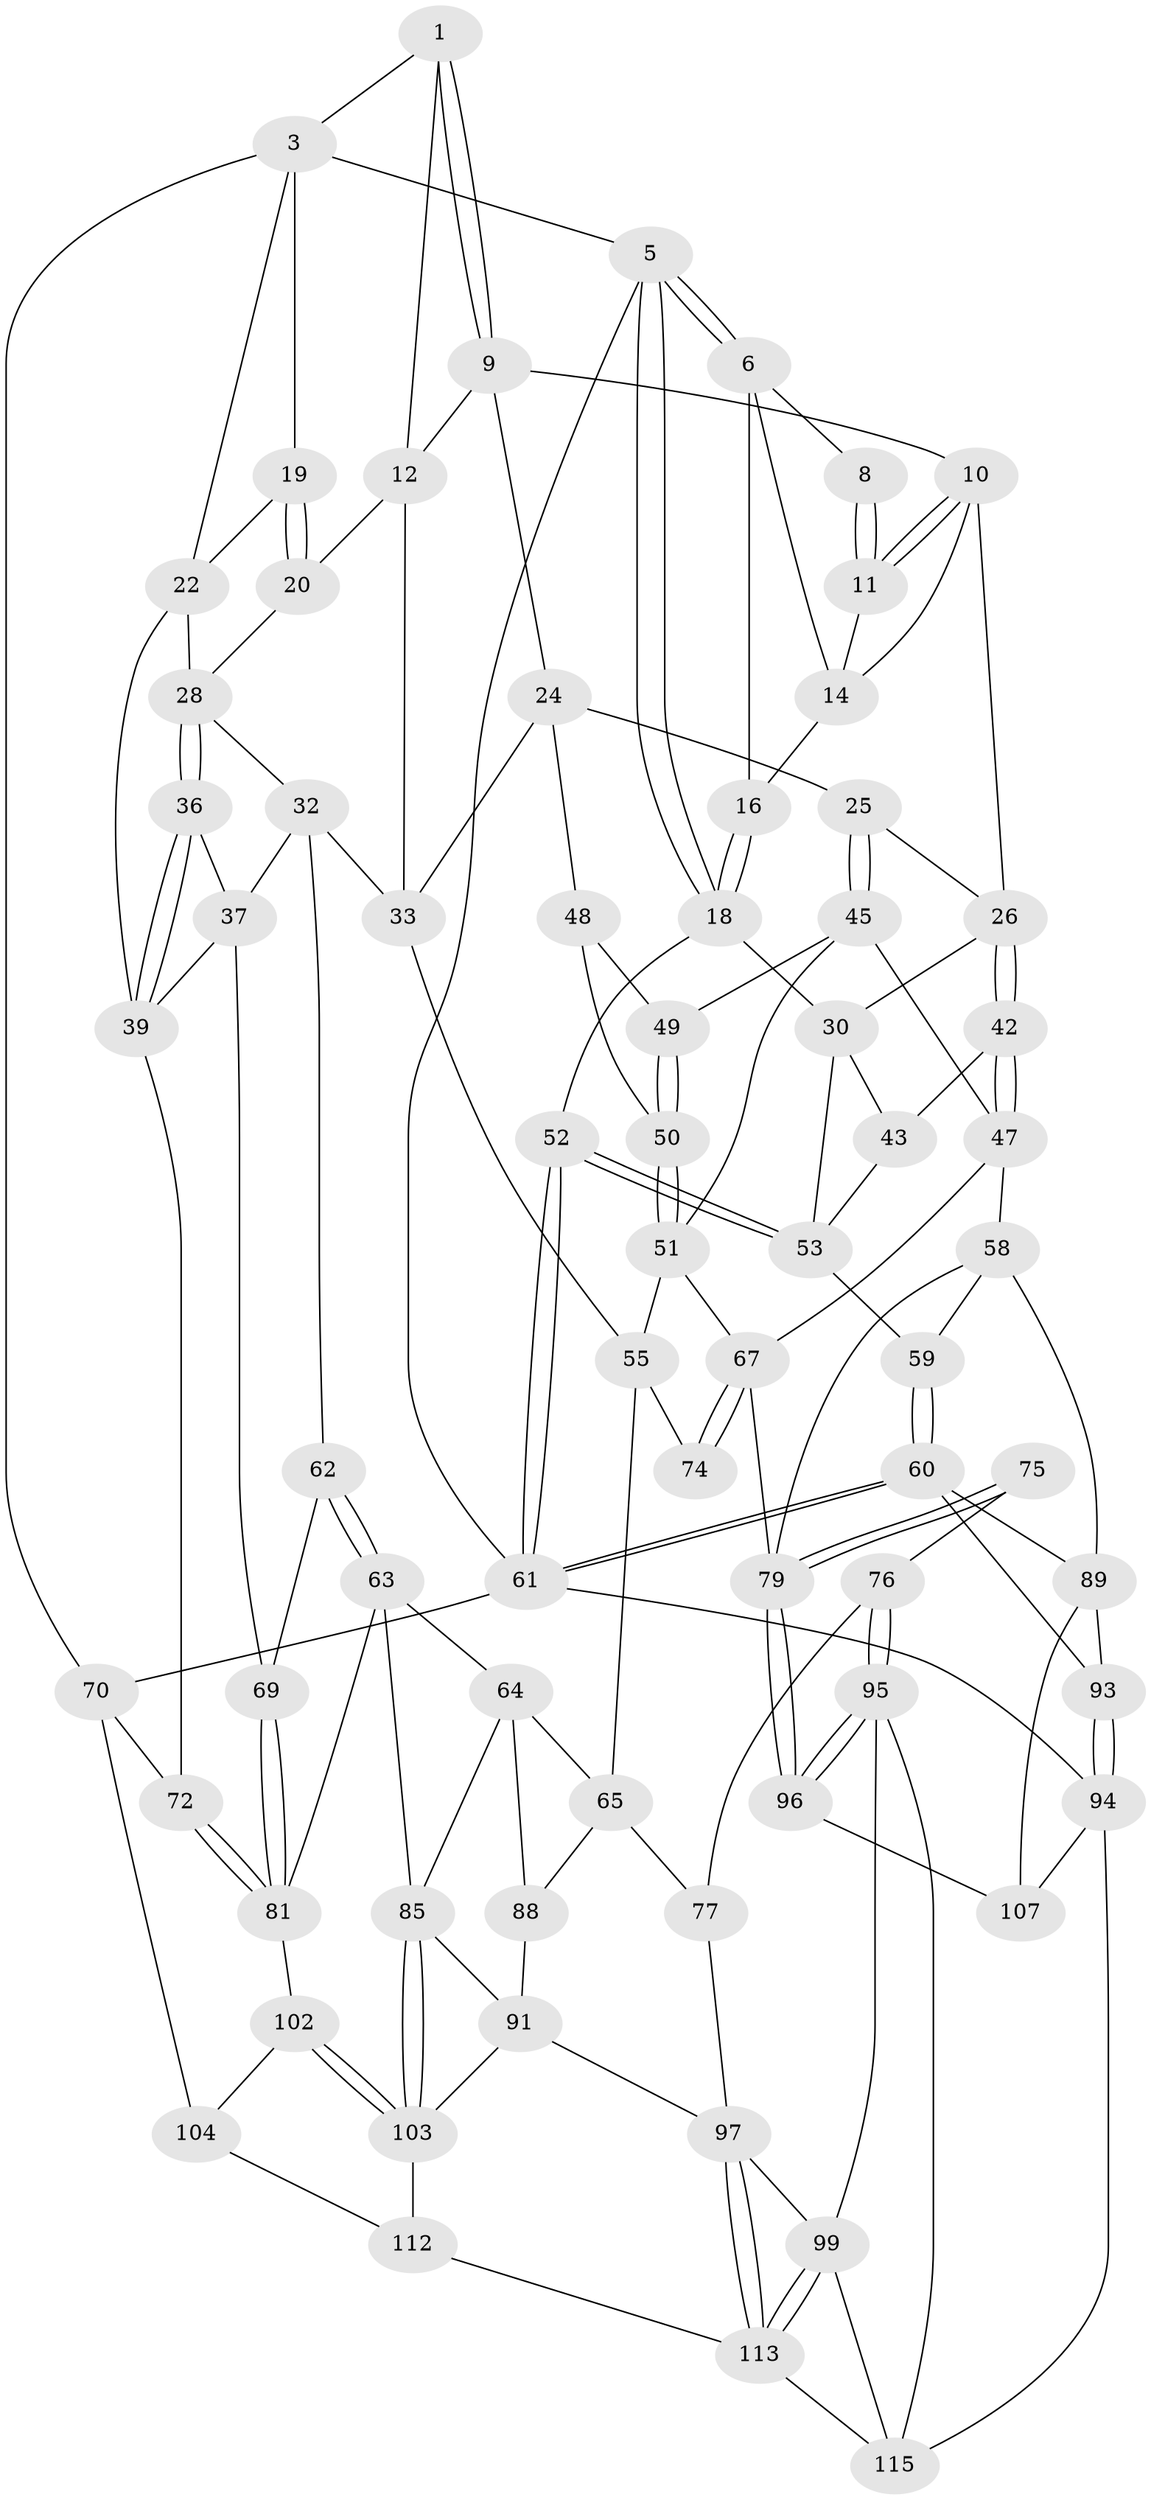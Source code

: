// Generated by graph-tools (version 1.1) at 2025/24/03/03/25 07:24:31]
// undirected, 71 vertices, 158 edges
graph export_dot {
graph [start="1"]
  node [color=gray90,style=filled];
  1 [pos="+0.47374968013899926+0",super="+2"];
  3 [pos="+1+0",super="+4"];
  5 [pos="+0+0"];
  6 [pos="+0+0",super="+7"];
  8 [pos="+0.322010480270763+0"];
  9 [pos="+0.3676061229268692+0.12241563008412093",super="+13"];
  10 [pos="+0.28761656139665587+0.12156285562941847",super="+17"];
  11 [pos="+0.27582229611521963+0.08157233670797051"];
  12 [pos="+0.5797547829492402+0.1647223454702345",super="+21"];
  14 [pos="+0.13747878811003697+0.0005370833002026775",super="+15"];
  16 [pos="+0.09613152968261347+0.1349620329824214"];
  18 [pos="+0+0.06173796321433431",super="+31"];
  19 [pos="+0.7835645290449268+0.08180740008000971"];
  20 [pos="+0.7115866092143879+0.14702495063356164"];
  22 [pos="+1+0.23841296742190973",super="+23"];
  24 [pos="+0.36932694044281855+0.2861502080184998",super="+35"];
  25 [pos="+0.2298416577374374+0.3025802468409084"];
  26 [pos="+0.18105631720390455+0.27346145245184716",super="+27"];
  28 [pos="+0.8153010560089634+0.2692857297968528",super="+29"];
  30 [pos="+0.160534975359937+0.2746157072061742",super="+44"];
  32 [pos="+0.6595874073142852+0.41018484398753347",super="+38"];
  33 [pos="+0.5605343218189651+0.3760718394610677",super="+34"];
  36 [pos="+0.8493193271014899+0.33840012932621666"];
  37 [pos="+0.8421701060478431+0.3499647202930624",super="+41"];
  39 [pos="+1+0.2760160858955321",super="+40"];
  42 [pos="+0.15783297394333168+0.45810686563246217"];
  43 [pos="+0.1423195874502258+0.4588830962091605"];
  45 [pos="+0.2336361934835726+0.31170751464171703",super="+46"];
  47 [pos="+0.18611963367879178+0.49192204365752756",super="+57"];
  48 [pos="+0.38356560960531383+0.4093440618040401"];
  49 [pos="+0.2797783142426595+0.3531210597560664"];
  50 [pos="+0.33750892295682894+0.43678074599525746"];
  51 [pos="+0.29240074061866506+0.5164985904831949",super="+56"];
  52 [pos="+0+0.3325709000703471"];
  53 [pos="+0.07898733102612321+0.4313943104978649",super="+54"];
  55 [pos="+0.4957931093891461+0.4897987869366867",super="+66"];
  58 [pos="+0.01906557781995384+0.6276741124140924",super="+84"];
  59 [pos="+0.013591308475695254+0.627663092709339"];
  60 [pos="+0+0.6381666730417724",super="+90"];
  61 [pos="+0+0.6204011201511814",super="+73"];
  62 [pos="+0.7996776853143668+0.594621441830487"];
  63 [pos="+0.7887072683309899+0.6095102585951369",super="+83"];
  64 [pos="+0.7426003895392713+0.6324275702393153",super="+87"];
  65 [pos="+0.5869490959316536+0.6736898274275814",super="+78"];
  67 [pos="+0.3014771181811495+0.6360406923111825",super="+68"];
  69 [pos="+0.8588229983051161+0.5900796629500545"];
  70 [pos="+1+1",super="+71"];
  72 [pos="+1+0.6617626894663545"];
  74 [pos="+0.43626343578901905+0.6480995238702628"];
  75 [pos="+0.44529772802831014+0.6847615397475678"];
  76 [pos="+0.5403123147486512+0.7494907870829431"];
  77 [pos="+0.5558914046601207+0.7463431376865121"];
  79 [pos="+0.32615681189129436+0.815765169783485",super="+80"];
  81 [pos="+0.9104472594092555+0.7908720815352143",super="+82"];
  85 [pos="+0.7689890764193512+0.8307599956593021",super="+86"];
  88 [pos="+0.6853146771040709+0.796467290814113"];
  89 [pos="+0.10793609519880007+0.8162900056449987",super="+105"];
  91 [pos="+0.6577228431550928+0.9222588942359116",super="+92"];
  93 [pos="+0.012881308740903796+0.9619286463620367"];
  94 [pos="+0+1",super="+110"];
  95 [pos="+0.3311646063736473+0.8236406763048509",super="+101"];
  96 [pos="+0.32938634222322255+0.8231975608338408",super="+106"];
  97 [pos="+0.5898612292835628+0.8693516625975121",super="+98"];
  99 [pos="+0.51264763173677+0.8979122891772285",super="+100"];
  102 [pos="+0.8890635344534159+0.8505580506288999"];
  103 [pos="+0.8092033743622359+0.8868331985619954",super="+108"];
  104 [pos="+0.9024433315114578+0.8604836225424399",super="+111"];
  107 [pos="+0.1269252485878596+0.8516409028602526",super="+109"];
  112 [pos="+0.7721555328941838+1"];
  113 [pos="+0.5446653049007785+0.973149257451635",super="+114"];
  115 [pos="+0.5085654141533251+1",super="+116"];
  1 -- 9;
  1 -- 9;
  1 -- 3;
  1 -- 12;
  3 -- 19;
  3 -- 5;
  3 -- 70;
  3 -- 22;
  5 -- 6;
  5 -- 6;
  5 -- 18;
  5 -- 18;
  5 -- 61;
  6 -- 16;
  6 -- 8;
  6 -- 14;
  8 -- 11;
  8 -- 11;
  9 -- 10;
  9 -- 24;
  9 -- 12;
  10 -- 11;
  10 -- 11;
  10 -- 26;
  10 -- 14;
  11 -- 14;
  12 -- 33;
  12 -- 20;
  14 -- 16;
  16 -- 18;
  16 -- 18;
  18 -- 52;
  18 -- 30;
  19 -- 20;
  19 -- 20;
  19 -- 22;
  20 -- 28;
  22 -- 39;
  22 -- 28;
  24 -- 25;
  24 -- 48;
  24 -- 33;
  25 -- 26;
  25 -- 45;
  25 -- 45;
  26 -- 42;
  26 -- 42;
  26 -- 30;
  28 -- 36;
  28 -- 36;
  28 -- 32;
  30 -- 43;
  30 -- 53;
  32 -- 33;
  32 -- 37;
  32 -- 62;
  33 -- 55;
  36 -- 37;
  36 -- 39;
  36 -- 39;
  37 -- 69;
  37 -- 39;
  39 -- 72;
  42 -- 43;
  42 -- 47;
  42 -- 47;
  43 -- 53;
  45 -- 49;
  45 -- 51;
  45 -- 47;
  47 -- 58;
  47 -- 67;
  48 -- 49;
  48 -- 50;
  49 -- 50;
  49 -- 50;
  50 -- 51;
  50 -- 51;
  51 -- 67;
  51 -- 55;
  52 -- 53;
  52 -- 53;
  52 -- 61;
  52 -- 61;
  53 -- 59;
  55 -- 65;
  55 -- 74;
  58 -- 59;
  58 -- 89;
  58 -- 79;
  59 -- 60;
  59 -- 60;
  60 -- 61;
  60 -- 61;
  60 -- 89;
  60 -- 93;
  61 -- 94;
  61 -- 70;
  62 -- 63;
  62 -- 63;
  62 -- 69;
  63 -- 64;
  63 -- 85;
  63 -- 81;
  64 -- 65;
  64 -- 88;
  64 -- 85;
  65 -- 88;
  65 -- 77;
  67 -- 74;
  67 -- 74;
  67 -- 79;
  69 -- 81;
  69 -- 81;
  70 -- 72;
  70 -- 104 [weight=2];
  72 -- 81;
  72 -- 81;
  75 -- 76;
  75 -- 79;
  75 -- 79;
  76 -- 77;
  76 -- 95;
  76 -- 95;
  77 -- 97;
  79 -- 96;
  79 -- 96;
  81 -- 102;
  85 -- 103;
  85 -- 103;
  85 -- 91;
  88 -- 91;
  89 -- 107;
  89 -- 93;
  91 -- 103;
  91 -- 97;
  93 -- 94;
  93 -- 94;
  94 -- 115;
  94 -- 107;
  95 -- 96;
  95 -- 96;
  95 -- 115;
  95 -- 99;
  96 -- 107 [weight=2];
  97 -- 113;
  97 -- 113;
  97 -- 99;
  99 -- 113;
  99 -- 113;
  99 -- 115;
  102 -- 103;
  102 -- 103;
  102 -- 104;
  103 -- 112;
  104 -- 112;
  112 -- 113;
  113 -- 115;
}
